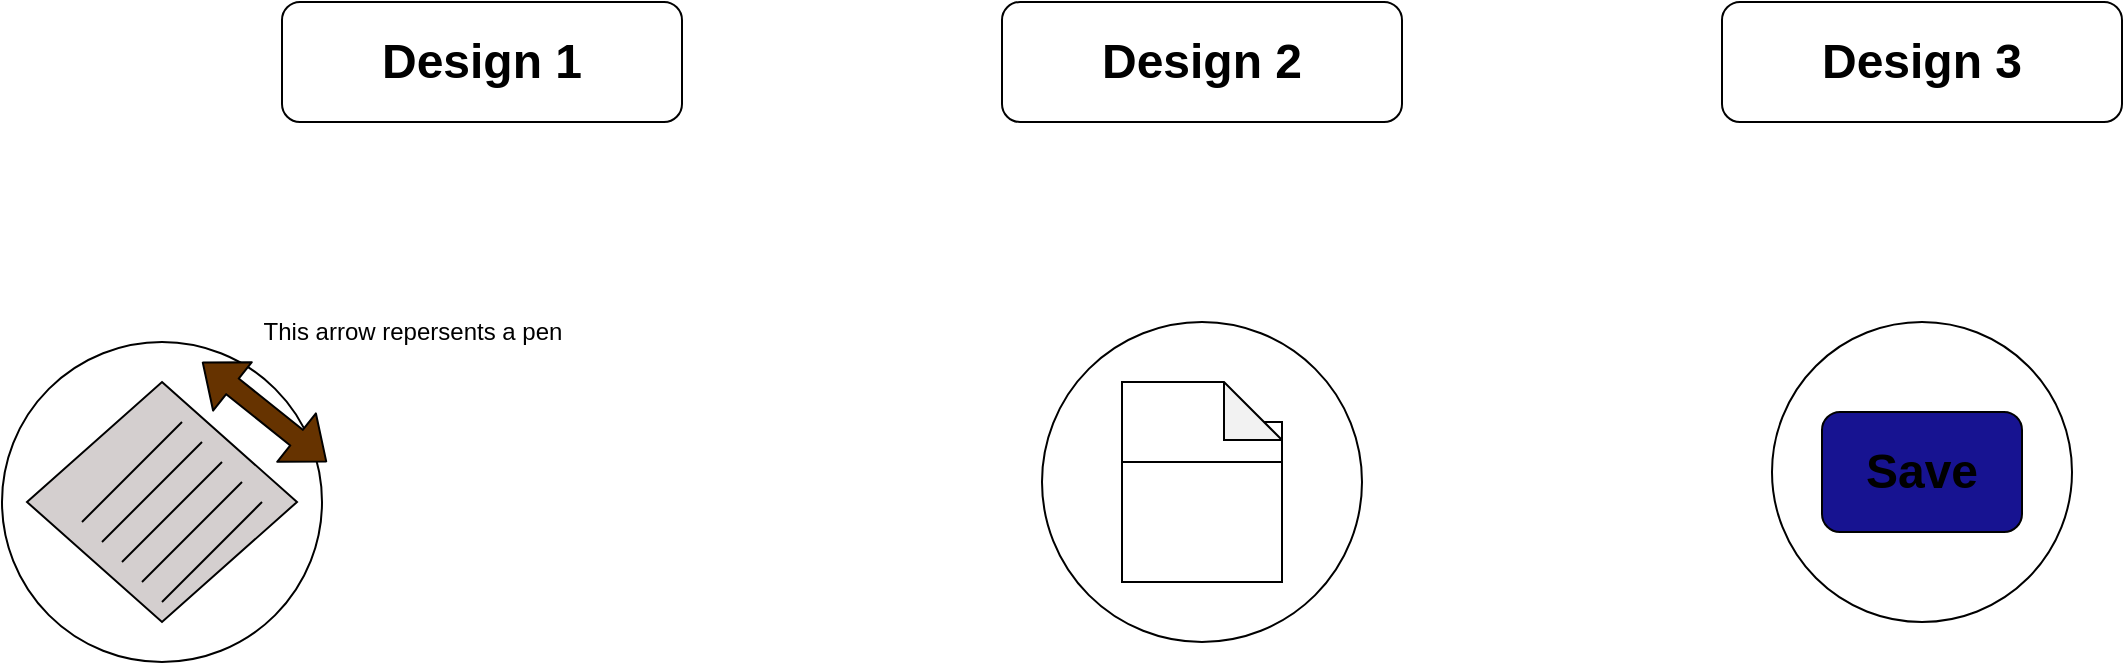<mxfile>
    <diagram id="clMSbVYW9-Oc1i-qRoF2" name="Page-1">
        <mxGraphModel dx="1130" dy="792" grid="1" gridSize="10" guides="1" tooltips="1" connect="1" arrows="1" fold="1" page="1" pageScale="1" pageWidth="850" pageHeight="1100" math="0" shadow="0">
            <root>
                <mxCell id="0"/>
                <mxCell id="1" parent="0"/>
                <mxCell id="2" value="&lt;h1&gt;Design 1&lt;/h1&gt;" style="rounded=1;whiteSpace=wrap;html=1;" parent="1" vertex="1">
                    <mxGeometry x="160" y="160" width="200" height="60" as="geometry"/>
                </mxCell>
                <mxCell id="3" value="&lt;h1&gt;&lt;br&gt;&lt;/h1&gt;" style="text;html=1;strokeColor=none;fillColor=none;spacing=5;spacingTop=-20;whiteSpace=wrap;overflow=hidden;rounded=0;" parent="1" vertex="1">
                    <mxGeometry x="330" y="350" width="130" height="40" as="geometry"/>
                </mxCell>
                <mxCell id="4" value="&lt;h1&gt;Design 2&lt;/h1&gt;" style="rounded=1;whiteSpace=wrap;html=1;" parent="1" vertex="1">
                    <mxGeometry x="520" y="160" width="200" height="60" as="geometry"/>
                </mxCell>
                <mxCell id="5" value="" style="ellipse;whiteSpace=wrap;html=1;aspect=fixed;" parent="1" vertex="1">
                    <mxGeometry x="20" y="330" width="160" height="160" as="geometry"/>
                </mxCell>
                <mxCell id="11" value="" style="endArrow=none;html=1;" parent="1" edge="1">
                    <mxGeometry width="50" height="50" relative="1" as="geometry">
                        <mxPoint x="50" y="410" as="sourcePoint"/>
                        <mxPoint x="100" y="360" as="targetPoint"/>
                        <Array as="points">
                            <mxPoint x="70" y="390"/>
                        </Array>
                    </mxGeometry>
                </mxCell>
                <mxCell id="13" value="" style="shape=flexArrow;endArrow=classic;startArrow=classic;html=1;fillColor=#663300;" parent="1" edge="1">
                    <mxGeometry width="100" height="100" relative="1" as="geometry">
                        <mxPoint x="120" y="340" as="sourcePoint"/>
                        <mxPoint x="182.5" y="390" as="targetPoint"/>
                    </mxGeometry>
                </mxCell>
                <mxCell id="14" value="This arrow repersents a pen" style="text;html=1;align=center;verticalAlign=middle;resizable=0;points=[];autosize=1;strokeColor=none;fillColor=none;" parent="1" vertex="1">
                    <mxGeometry x="140" y="310" width="170" height="30" as="geometry"/>
                </mxCell>
                <mxCell id="15" value="" style="rhombus;whiteSpace=wrap;html=1;fillColor=#D4CFCF;" parent="1" vertex="1">
                    <mxGeometry x="32.5" y="350" width="135" height="120" as="geometry"/>
                </mxCell>
                <mxCell id="16" value="" style="ellipse;whiteSpace=wrap;html=1;aspect=fixed;" parent="1" vertex="1">
                    <mxGeometry x="540" y="320" width="160" height="160" as="geometry"/>
                </mxCell>
                <mxCell id="18" value="" style="endArrow=none;html=1;" parent="1" edge="1">
                    <mxGeometry width="50" height="50" relative="1" as="geometry">
                        <mxPoint x="60" y="420" as="sourcePoint"/>
                        <mxPoint x="110" y="370" as="targetPoint"/>
                    </mxGeometry>
                </mxCell>
                <mxCell id="20" value="" style="endArrow=none;html=1;" parent="1" edge="1">
                    <mxGeometry width="50" height="50" relative="1" as="geometry">
                        <mxPoint x="70" y="430" as="sourcePoint"/>
                        <mxPoint x="120" y="380" as="targetPoint"/>
                    </mxGeometry>
                </mxCell>
                <mxCell id="21" value="" style="endArrow=none;html=1;" parent="1" edge="1">
                    <mxGeometry width="50" height="50" relative="1" as="geometry">
                        <mxPoint x="80" y="440" as="sourcePoint"/>
                        <mxPoint x="130" y="390" as="targetPoint"/>
                    </mxGeometry>
                </mxCell>
                <mxCell id="22" value="" style="endArrow=none;html=1;" parent="1" edge="1">
                    <mxGeometry width="50" height="50" relative="1" as="geometry">
                        <mxPoint x="90" y="450" as="sourcePoint"/>
                        <mxPoint x="140" y="400" as="targetPoint"/>
                    </mxGeometry>
                </mxCell>
                <mxCell id="23" value="" style="endArrow=none;html=1;" parent="1" edge="1">
                    <mxGeometry width="50" height="50" relative="1" as="geometry">
                        <mxPoint x="100" y="460" as="sourcePoint"/>
                        <mxPoint x="150" y="410" as="targetPoint"/>
                    </mxGeometry>
                </mxCell>
                <mxCell id="27" value="" style="whiteSpace=wrap;html=1;aspect=fixed;fillColor=#FFFFFF;" parent="1" vertex="1">
                    <mxGeometry x="580" y="370" width="80" height="80" as="geometry"/>
                </mxCell>
                <mxCell id="28" value="" style="shape=note;whiteSpace=wrap;html=1;backgroundOutline=1;darkOpacity=0.05;fillColor=#FFFFFF;size=29;" parent="1" vertex="1">
                    <mxGeometry x="580" y="350" width="80" height="40" as="geometry"/>
                </mxCell>
                <mxCell id="29" value="&lt;h1&gt;Design 3&lt;/h1&gt;" style="rounded=1;whiteSpace=wrap;html=1;" parent="1" vertex="1">
                    <mxGeometry x="880" y="160" width="200" height="60" as="geometry"/>
                </mxCell>
                <mxCell id="30" value="" style="ellipse;whiteSpace=wrap;html=1;aspect=fixed;" parent="1" vertex="1">
                    <mxGeometry x="905" y="320" width="150" height="150" as="geometry"/>
                </mxCell>
                <mxCell id="31" value="&lt;h1&gt;Save&lt;/h1&gt;" style="rounded=1;whiteSpace=wrap;html=1;fillColor=#171391;" parent="1" vertex="1">
                    <mxGeometry x="930" y="365" width="100" height="60" as="geometry"/>
                </mxCell>
            </root>
        </mxGraphModel>
    </diagram>
</mxfile>